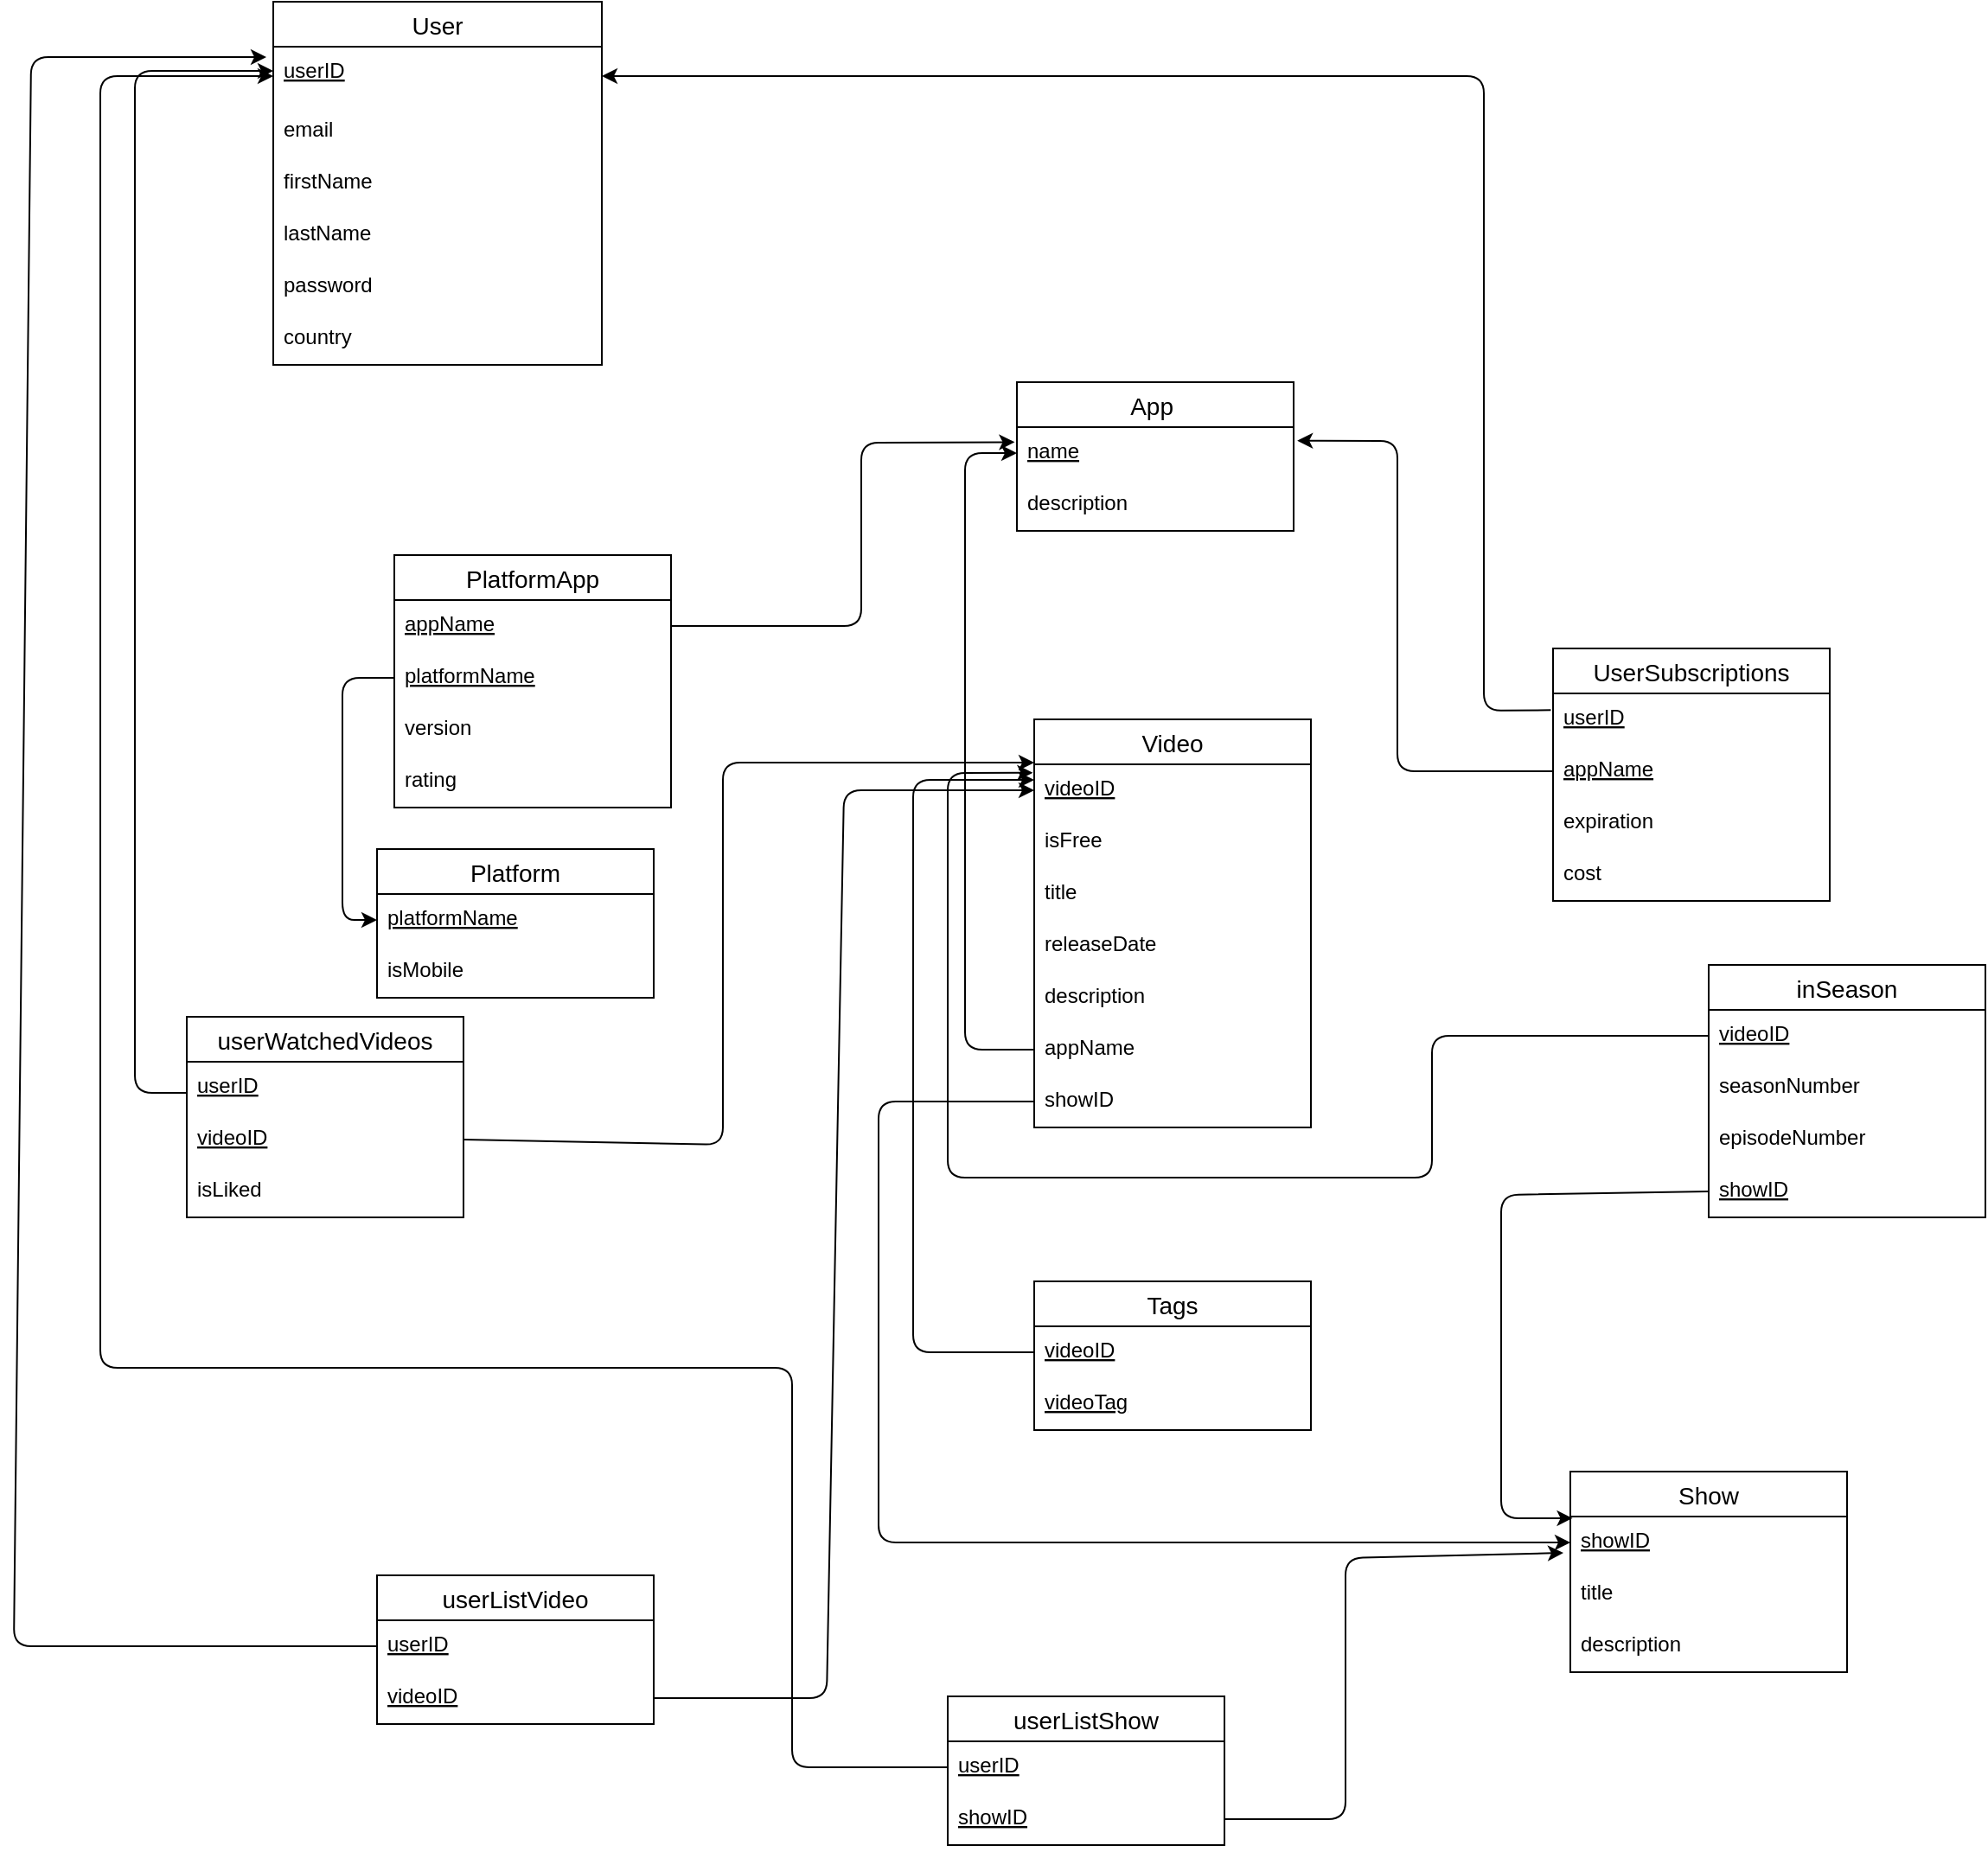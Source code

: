 <mxfile version="13.9.2" type="device"><diagram id="w6W8UkdLpYpGSiatsB80" name="Page-1"><mxGraphModel dx="2354" dy="1678" grid="1" gridSize="10" guides="1" tooltips="1" connect="1" arrows="1" fold="1" page="1" pageScale="1" pageWidth="850" pageHeight="1100" math="0" shadow="0"><root><mxCell id="0"/><mxCell id="1" parent="0"/><mxCell id="RbXXroxLrPBSbGj9Hs6m-1" value="User" style="swimlane;fontStyle=0;childLayout=stackLayout;horizontal=1;startSize=26;horizontalStack=0;resizeParent=1;resizeParentMax=0;resizeLast=0;collapsible=1;marginBottom=0;align=center;fontSize=14;" parent="1" vertex="1"><mxGeometry x="100" y="-110" width="190" height="210" as="geometry"/></mxCell><mxCell id="RbXXroxLrPBSbGj9Hs6m-2" value="userID" style="text;strokeColor=none;fillColor=none;spacingLeft=4;spacingRight=4;overflow=hidden;rotatable=0;points=[[0,0.5],[1,0.5]];portConstraint=eastwest;fontSize=12;fontStyle=4" parent="RbXXroxLrPBSbGj9Hs6m-1" vertex="1"><mxGeometry y="26" width="190" height="34" as="geometry"/></mxCell><mxCell id="RbXXroxLrPBSbGj9Hs6m-3" value="email" style="text;strokeColor=none;fillColor=none;spacingLeft=4;spacingRight=4;overflow=hidden;rotatable=0;points=[[0,0.5],[1,0.5]];portConstraint=eastwest;fontSize=12;" parent="RbXXroxLrPBSbGj9Hs6m-1" vertex="1"><mxGeometry y="60" width="190" height="30" as="geometry"/></mxCell><mxCell id="RbXXroxLrPBSbGj9Hs6m-4" value="firstName" style="text;strokeColor=none;fillColor=none;spacingLeft=4;spacingRight=4;overflow=hidden;rotatable=0;points=[[0,0.5],[1,0.5]];portConstraint=eastwest;fontSize=12;" parent="RbXXroxLrPBSbGj9Hs6m-1" vertex="1"><mxGeometry y="90" width="190" height="30" as="geometry"/></mxCell><mxCell id="RbXXroxLrPBSbGj9Hs6m-5" value="lastName" style="text;strokeColor=none;fillColor=none;spacingLeft=4;spacingRight=4;overflow=hidden;rotatable=0;points=[[0,0.5],[1,0.5]];portConstraint=eastwest;fontSize=12;" parent="RbXXroxLrPBSbGj9Hs6m-1" vertex="1"><mxGeometry y="120" width="190" height="30" as="geometry"/></mxCell><mxCell id="RbXXroxLrPBSbGj9Hs6m-6" value="password" style="text;strokeColor=none;fillColor=none;spacingLeft=4;spacingRight=4;overflow=hidden;rotatable=0;points=[[0,0.5],[1,0.5]];portConstraint=eastwest;fontSize=12;" parent="RbXXroxLrPBSbGj9Hs6m-1" vertex="1"><mxGeometry y="150" width="190" height="30" as="geometry"/></mxCell><mxCell id="RbXXroxLrPBSbGj9Hs6m-7" value="country" style="text;strokeColor=none;fillColor=none;spacingLeft=4;spacingRight=4;overflow=hidden;rotatable=0;points=[[0,0.5],[1,0.5]];portConstraint=eastwest;fontSize=12;" parent="RbXXroxLrPBSbGj9Hs6m-1" vertex="1"><mxGeometry y="180" width="190" height="30" as="geometry"/></mxCell><mxCell id="RbXXroxLrPBSbGj9Hs6m-8" value="App " style="swimlane;fontStyle=0;childLayout=stackLayout;horizontal=1;startSize=26;horizontalStack=0;resizeParent=1;resizeParentMax=0;resizeLast=0;collapsible=1;marginBottom=0;align=center;fontSize=14;" parent="1" vertex="1"><mxGeometry x="530" y="110" width="160" height="86" as="geometry"/></mxCell><mxCell id="RbXXroxLrPBSbGj9Hs6m-9" value="name" style="text;strokeColor=none;fillColor=none;spacingLeft=4;spacingRight=4;overflow=hidden;rotatable=0;points=[[0,0.5],[1,0.5]];portConstraint=eastwest;fontSize=12;fontStyle=4" parent="RbXXroxLrPBSbGj9Hs6m-8" vertex="1"><mxGeometry y="26" width="160" height="30" as="geometry"/></mxCell><mxCell id="RbXXroxLrPBSbGj9Hs6m-10" value="description" style="text;strokeColor=none;fillColor=none;spacingLeft=4;spacingRight=4;overflow=hidden;rotatable=0;points=[[0,0.5],[1,0.5]];portConstraint=eastwest;fontSize=12;" parent="RbXXroxLrPBSbGj9Hs6m-8" vertex="1"><mxGeometry y="56" width="160" height="30" as="geometry"/></mxCell><mxCell id="RbXXroxLrPBSbGj9Hs6m-11" value="Platform" style="swimlane;fontStyle=0;childLayout=stackLayout;horizontal=1;startSize=26;horizontalStack=0;resizeParent=1;resizeParentMax=0;resizeLast=0;collapsible=1;marginBottom=0;align=center;fontSize=14;" parent="1" vertex="1"><mxGeometry x="160" y="380" width="160" height="86" as="geometry"/></mxCell><mxCell id="RbXXroxLrPBSbGj9Hs6m-12" value="platformName" style="text;strokeColor=none;fillColor=none;spacingLeft=4;spacingRight=4;overflow=hidden;rotatable=0;points=[[0,0.5],[1,0.5]];portConstraint=eastwest;fontSize=12;fontStyle=4" parent="RbXXroxLrPBSbGj9Hs6m-11" vertex="1"><mxGeometry y="26" width="160" height="30" as="geometry"/></mxCell><mxCell id="RbXXroxLrPBSbGj9Hs6m-13" value="isMobile" style="text;strokeColor=none;fillColor=none;spacingLeft=4;spacingRight=4;overflow=hidden;rotatable=0;points=[[0,0.5],[1,0.5]];portConstraint=eastwest;fontSize=12;" parent="RbXXroxLrPBSbGj9Hs6m-11" vertex="1"><mxGeometry y="56" width="160" height="30" as="geometry"/></mxCell><mxCell id="RbXXroxLrPBSbGj9Hs6m-14" value="Video" style="swimlane;fontStyle=0;childLayout=stackLayout;horizontal=1;startSize=26;horizontalStack=0;resizeParent=1;resizeParentMax=0;resizeLast=0;collapsible=1;marginBottom=0;align=center;fontSize=14;" parent="1" vertex="1"><mxGeometry x="540" y="305" width="160" height="236" as="geometry"/></mxCell><mxCell id="RbXXroxLrPBSbGj9Hs6m-15" value="videoID" style="text;strokeColor=none;fillColor=none;spacingLeft=4;spacingRight=4;overflow=hidden;rotatable=0;points=[[0,0.5],[1,0.5]];portConstraint=eastwest;fontSize=12;fontStyle=4" parent="RbXXroxLrPBSbGj9Hs6m-14" vertex="1"><mxGeometry y="26" width="160" height="30" as="geometry"/></mxCell><mxCell id="RbXXroxLrPBSbGj9Hs6m-16" value="isFree" style="text;strokeColor=none;fillColor=none;spacingLeft=4;spacingRight=4;overflow=hidden;rotatable=0;points=[[0,0.5],[1,0.5]];portConstraint=eastwest;fontSize=12;" parent="RbXXroxLrPBSbGj9Hs6m-14" vertex="1"><mxGeometry y="56" width="160" height="30" as="geometry"/></mxCell><mxCell id="RbXXroxLrPBSbGj9Hs6m-17" value="title" style="text;strokeColor=none;fillColor=none;spacingLeft=4;spacingRight=4;overflow=hidden;rotatable=0;points=[[0,0.5],[1,0.5]];portConstraint=eastwest;fontSize=12;" parent="RbXXroxLrPBSbGj9Hs6m-14" vertex="1"><mxGeometry y="86" width="160" height="30" as="geometry"/></mxCell><mxCell id="RbXXroxLrPBSbGj9Hs6m-18" value="releaseDate" style="text;strokeColor=none;fillColor=none;spacingLeft=4;spacingRight=4;overflow=hidden;rotatable=0;points=[[0,0.5],[1,0.5]];portConstraint=eastwest;fontSize=12;" parent="RbXXroxLrPBSbGj9Hs6m-14" vertex="1"><mxGeometry y="116" width="160" height="30" as="geometry"/></mxCell><mxCell id="RbXXroxLrPBSbGj9Hs6m-19" value="description" style="text;strokeColor=none;fillColor=none;spacingLeft=4;spacingRight=4;overflow=hidden;rotatable=0;points=[[0,0.5],[1,0.5]];portConstraint=eastwest;fontSize=12;" parent="RbXXroxLrPBSbGj9Hs6m-14" vertex="1"><mxGeometry y="146" width="160" height="30" as="geometry"/></mxCell><mxCell id="RbXXroxLrPBSbGj9Hs6m-20" value="appName" style="text;strokeColor=none;fillColor=none;spacingLeft=4;spacingRight=4;overflow=hidden;rotatable=0;points=[[0,0.5],[1,0.5]];portConstraint=eastwest;fontSize=12;" parent="RbXXroxLrPBSbGj9Hs6m-14" vertex="1"><mxGeometry y="176" width="160" height="30" as="geometry"/></mxCell><mxCell id="RbXXroxLrPBSbGj9Hs6m-21" value="showID" style="text;strokeColor=none;fillColor=none;spacingLeft=4;spacingRight=4;overflow=hidden;rotatable=0;points=[[0,0.5],[1,0.5]];portConstraint=eastwest;fontSize=12;" parent="RbXXroxLrPBSbGj9Hs6m-14" vertex="1"><mxGeometry y="206" width="160" height="30" as="geometry"/></mxCell><mxCell id="RbXXroxLrPBSbGj9Hs6m-22" value="Show" style="swimlane;fontStyle=0;childLayout=stackLayout;horizontal=1;startSize=26;horizontalStack=0;resizeParent=1;resizeParentMax=0;resizeLast=0;collapsible=1;marginBottom=0;align=center;fontSize=14;" parent="1" vertex="1"><mxGeometry x="850" y="740" width="160" height="116" as="geometry"/></mxCell><mxCell id="RbXXroxLrPBSbGj9Hs6m-23" value="showID" style="text;strokeColor=none;fillColor=none;spacingLeft=4;spacingRight=4;overflow=hidden;rotatable=0;points=[[0,0.5],[1,0.5]];portConstraint=eastwest;fontSize=12;fontStyle=4" parent="RbXXroxLrPBSbGj9Hs6m-22" vertex="1"><mxGeometry y="26" width="160" height="30" as="geometry"/></mxCell><mxCell id="RbXXroxLrPBSbGj9Hs6m-24" value="title" style="text;strokeColor=none;fillColor=none;spacingLeft=4;spacingRight=4;overflow=hidden;rotatable=0;points=[[0,0.5],[1,0.5]];portConstraint=eastwest;fontSize=12;" parent="RbXXroxLrPBSbGj9Hs6m-22" vertex="1"><mxGeometry y="56" width="160" height="30" as="geometry"/></mxCell><mxCell id="RbXXroxLrPBSbGj9Hs6m-25" value="description" style="text;strokeColor=none;fillColor=none;spacingLeft=4;spacingRight=4;overflow=hidden;rotatable=0;points=[[0,0.5],[1,0.5]];portConstraint=eastwest;fontSize=12;" parent="RbXXroxLrPBSbGj9Hs6m-22" vertex="1"><mxGeometry y="86" width="160" height="30" as="geometry"/></mxCell><mxCell id="RbXXroxLrPBSbGj9Hs6m-33" value="" style="endArrow=classic;html=1;exitX=0;exitY=0.5;exitDx=0;exitDy=0;entryX=0.008;entryY=0.033;entryDx=0;entryDy=0;entryPerimeter=0;" parent="1" source="a5I6kX4zb-bbhJ0BiaYt-15" target="RbXXroxLrPBSbGj9Hs6m-23" edge="1"><mxGeometry width="50" height="50" relative="1" as="geometry"><mxPoint x="1070" y="578" as="sourcePoint"/><mxPoint x="750" y="770" as="targetPoint"/><Array as="points"><mxPoint x="810" y="580"/><mxPoint x="810" y="767"/></Array></mxGeometry></mxCell><mxCell id="RbXXroxLrPBSbGj9Hs6m-34" value="" style="endArrow=classic;html=1;exitX=0;exitY=0.5;exitDx=0;exitDy=0;entryX=0;entryY=0.5;entryDx=0;entryDy=0;" parent="1" source="RbXXroxLrPBSbGj9Hs6m-20" target="RbXXroxLrPBSbGj9Hs6m-9" edge="1"><mxGeometry width="50" height="50" relative="1" as="geometry"><mxPoint x="520" y="320" as="sourcePoint"/><mxPoint x="570" y="270" as="targetPoint"/><Array as="points"><mxPoint x="500" y="496"/><mxPoint x="500" y="151"/></Array></mxGeometry></mxCell><mxCell id="RbXXroxLrPBSbGj9Hs6m-35" value="" style="endArrow=classic;html=1;exitX=0;exitY=0.5;exitDx=0;exitDy=0;entryX=0;entryY=0.5;entryDx=0;entryDy=0;" parent="1" source="RbXXroxLrPBSbGj9Hs6m-21" target="RbXXroxLrPBSbGj9Hs6m-23" edge="1"><mxGeometry width="50" height="50" relative="1" as="geometry"><mxPoint x="490" y="650" as="sourcePoint"/><mxPoint x="750" y="780" as="targetPoint"/><Array as="points"><mxPoint x="450" y="526"/><mxPoint x="450" y="781"/></Array></mxGeometry></mxCell><mxCell id="RbXXroxLrPBSbGj9Hs6m-36" value="UserSubscriptions" style="swimlane;fontStyle=0;childLayout=stackLayout;horizontal=1;startSize=26;horizontalStack=0;resizeParent=1;resizeParentMax=0;resizeLast=0;collapsible=1;marginBottom=0;align=center;fontSize=14;" parent="1" vertex="1"><mxGeometry x="840" y="264" width="160" height="146" as="geometry"/></mxCell><mxCell id="RbXXroxLrPBSbGj9Hs6m-37" value="userID" style="text;strokeColor=none;fillColor=none;spacingLeft=4;spacingRight=4;overflow=hidden;rotatable=0;points=[[0,0.5],[1,0.5]];portConstraint=eastwest;fontSize=12;fontStyle=4" parent="RbXXroxLrPBSbGj9Hs6m-36" vertex="1"><mxGeometry y="26" width="160" height="30" as="geometry"/></mxCell><mxCell id="RbXXroxLrPBSbGj9Hs6m-38" value="appName" style="text;strokeColor=none;fillColor=none;spacingLeft=4;spacingRight=4;overflow=hidden;rotatable=0;points=[[0,0.5],[1,0.5]];portConstraint=eastwest;fontSize=12;fontStyle=4" parent="RbXXroxLrPBSbGj9Hs6m-36" vertex="1"><mxGeometry y="56" width="160" height="30" as="geometry"/></mxCell><mxCell id="RbXXroxLrPBSbGj9Hs6m-39" value="expiration" style="text;strokeColor=none;fillColor=none;spacingLeft=4;spacingRight=4;overflow=hidden;rotatable=0;points=[[0,0.5],[1,0.5]];portConstraint=eastwest;fontSize=12;" parent="RbXXroxLrPBSbGj9Hs6m-36" vertex="1"><mxGeometry y="86" width="160" height="30" as="geometry"/></mxCell><mxCell id="RbXXroxLrPBSbGj9Hs6m-40" value="cost" style="text;strokeColor=none;fillColor=none;spacingLeft=4;spacingRight=4;overflow=hidden;rotatable=0;points=[[0,0.5],[1,0.5]];portConstraint=eastwest;fontSize=12;" parent="RbXXroxLrPBSbGj9Hs6m-36" vertex="1"><mxGeometry y="116" width="160" height="30" as="geometry"/></mxCell><mxCell id="RbXXroxLrPBSbGj9Hs6m-41" value="" style="endArrow=classic;html=1;exitX=-0.008;exitY=0.322;exitDx=0;exitDy=0;exitPerimeter=0;entryX=1;entryY=0.5;entryDx=0;entryDy=0;" parent="1" source="RbXXroxLrPBSbGj9Hs6m-37" target="RbXXroxLrPBSbGj9Hs6m-2" edge="1"><mxGeometry width="50" height="50" relative="1" as="geometry"><mxPoint x="490" y="260" as="sourcePoint"/><mxPoint x="680" y="60" as="targetPoint"/><Array as="points"><mxPoint x="800" y="300"/><mxPoint x="800" y="-67"/></Array></mxGeometry></mxCell><mxCell id="RbXXroxLrPBSbGj9Hs6m-42" value="" style="endArrow=classic;html=1;exitX=0;exitY=0.5;exitDx=0;exitDy=0;entryX=1.013;entryY=0.261;entryDx=0;entryDy=0;entryPerimeter=0;" parent="1" source="RbXXroxLrPBSbGj9Hs6m-38" target="RbXXroxLrPBSbGj9Hs6m-9" edge="1"><mxGeometry width="50" height="50" relative="1" as="geometry"><mxPoint x="490" y="330" as="sourcePoint"/><mxPoint x="720" y="140" as="targetPoint"/><Array as="points"><mxPoint x="750" y="335"/><mxPoint x="750" y="280"/><mxPoint x="750" y="144"/></Array></mxGeometry></mxCell><mxCell id="RbXXroxLrPBSbGj9Hs6m-43" value="PlatformApp" style="swimlane;fontStyle=0;childLayout=stackLayout;horizontal=1;startSize=26;horizontalStack=0;resizeParent=1;resizeParentMax=0;resizeLast=0;collapsible=1;marginBottom=0;align=center;fontSize=14;" parent="1" vertex="1"><mxGeometry x="170" y="210" width="160" height="146" as="geometry"/></mxCell><mxCell id="RbXXroxLrPBSbGj9Hs6m-44" value="appName" style="text;strokeColor=none;fillColor=none;spacingLeft=4;spacingRight=4;overflow=hidden;rotatable=0;points=[[0,0.5],[1,0.5]];portConstraint=eastwest;fontSize=12;fontStyle=4" parent="RbXXroxLrPBSbGj9Hs6m-43" vertex="1"><mxGeometry y="26" width="160" height="30" as="geometry"/></mxCell><mxCell id="RbXXroxLrPBSbGj9Hs6m-45" value="platformName" style="text;strokeColor=none;fillColor=none;spacingLeft=4;spacingRight=4;overflow=hidden;rotatable=0;points=[[0,0.5],[1,0.5]];portConstraint=eastwest;fontSize=12;fontStyle=4" parent="RbXXroxLrPBSbGj9Hs6m-43" vertex="1"><mxGeometry y="56" width="160" height="30" as="geometry"/></mxCell><mxCell id="RbXXroxLrPBSbGj9Hs6m-46" value="version" style="text;strokeColor=none;fillColor=none;spacingLeft=4;spacingRight=4;overflow=hidden;rotatable=0;points=[[0,0.5],[1,0.5]];portConstraint=eastwest;fontSize=12;" parent="RbXXroxLrPBSbGj9Hs6m-43" vertex="1"><mxGeometry y="86" width="160" height="30" as="geometry"/></mxCell><mxCell id="RbXXroxLrPBSbGj9Hs6m-47" value="rating" style="text;strokeColor=none;fillColor=none;spacingLeft=4;spacingRight=4;overflow=hidden;rotatable=0;points=[[0,0.5],[1,0.5]];portConstraint=eastwest;fontSize=12;" parent="RbXXroxLrPBSbGj9Hs6m-43" vertex="1"><mxGeometry y="116" width="160" height="30" as="geometry"/></mxCell><mxCell id="RbXXroxLrPBSbGj9Hs6m-48" value="" style="endArrow=classic;html=1;entryX=-0.008;entryY=0.289;entryDx=0;entryDy=0;entryPerimeter=0;exitX=1;exitY=0.5;exitDx=0;exitDy=0;" parent="1" source="RbXXroxLrPBSbGj9Hs6m-44" target="RbXXroxLrPBSbGj9Hs6m-9" edge="1"><mxGeometry width="50" height="50" relative="1" as="geometry"><mxPoint x="490" y="251" as="sourcePoint"/><mxPoint x="540" y="160" as="targetPoint"/><Array as="points"><mxPoint x="440" y="251"/><mxPoint x="440" y="145"/></Array></mxGeometry></mxCell><mxCell id="RbXXroxLrPBSbGj9Hs6m-49" value="" style="endArrow=classic;html=1;exitX=0;exitY=0.5;exitDx=0;exitDy=0;entryX=0;entryY=0.5;entryDx=0;entryDy=0;" parent="1" source="RbXXroxLrPBSbGj9Hs6m-45" target="RbXXroxLrPBSbGj9Hs6m-12" edge="1"><mxGeometry width="50" height="50" relative="1" as="geometry"><mxPoint x="490" y="290" as="sourcePoint"/><mxPoint x="540" y="240" as="targetPoint"/><Array as="points"><mxPoint x="140" y="281"/><mxPoint x="140" y="421"/></Array></mxGeometry></mxCell><mxCell id="RbXXroxLrPBSbGj9Hs6m-50" value="userListVideo" style="swimlane;fontStyle=0;childLayout=stackLayout;horizontal=1;startSize=26;horizontalStack=0;resizeParent=1;resizeParentMax=0;resizeLast=0;collapsible=1;marginBottom=0;align=center;fontSize=14;" parent="1" vertex="1"><mxGeometry x="160" y="800" width="160" height="86" as="geometry"/></mxCell><mxCell id="RbXXroxLrPBSbGj9Hs6m-51" value="userID" style="text;strokeColor=none;fillColor=none;spacingLeft=4;spacingRight=4;overflow=hidden;rotatable=0;points=[[0,0.5],[1,0.5]];portConstraint=eastwest;fontSize=12;fontStyle=4" parent="RbXXroxLrPBSbGj9Hs6m-50" vertex="1"><mxGeometry y="26" width="160" height="30" as="geometry"/></mxCell><mxCell id="RbXXroxLrPBSbGj9Hs6m-52" value="videoID" style="text;strokeColor=none;fillColor=none;spacingLeft=4;spacingRight=4;overflow=hidden;rotatable=0;points=[[0,0.5],[1,0.5]];portConstraint=eastwest;fontSize=12;fontStyle=4" parent="RbXXroxLrPBSbGj9Hs6m-50" vertex="1"><mxGeometry y="56" width="160" height="30" as="geometry"/></mxCell><mxCell id="RbXXroxLrPBSbGj9Hs6m-53" value="userListShow" style="swimlane;fontStyle=0;childLayout=stackLayout;horizontal=1;startSize=26;horizontalStack=0;resizeParent=1;resizeParentMax=0;resizeLast=0;collapsible=1;marginBottom=0;align=center;fontSize=14;" parent="1" vertex="1"><mxGeometry x="490" y="870" width="160" height="86" as="geometry"/></mxCell><mxCell id="RbXXroxLrPBSbGj9Hs6m-54" value="userID" style="text;strokeColor=none;fillColor=none;spacingLeft=4;spacingRight=4;overflow=hidden;rotatable=0;points=[[0,0.5],[1,0.5]];portConstraint=eastwest;fontSize=12;fontStyle=4" parent="RbXXroxLrPBSbGj9Hs6m-53" vertex="1"><mxGeometry y="26" width="160" height="30" as="geometry"/></mxCell><mxCell id="RbXXroxLrPBSbGj9Hs6m-55" value="showID" style="text;strokeColor=none;fillColor=none;spacingLeft=4;spacingRight=4;overflow=hidden;rotatable=0;points=[[0,0.5],[1,0.5]];portConstraint=eastwest;fontSize=12;fontStyle=4" parent="RbXXroxLrPBSbGj9Hs6m-53" vertex="1"><mxGeometry y="56" width="160" height="30" as="geometry"/></mxCell><mxCell id="RbXXroxLrPBSbGj9Hs6m-56" value="" style="endArrow=classic;html=1;exitX=1;exitY=0.5;exitDx=0;exitDy=0;" parent="1" source="RbXXroxLrPBSbGj9Hs6m-55" edge="1"><mxGeometry width="50" height="50" relative="1" as="geometry"><mxPoint x="570" y="850" as="sourcePoint"/><mxPoint x="846" y="787" as="targetPoint"/><Array as="points"><mxPoint x="720" y="941"/><mxPoint x="720" y="790"/></Array></mxGeometry></mxCell><mxCell id="RbXXroxLrPBSbGj9Hs6m-57" value="" style="endArrow=classic;html=1;exitX=0;exitY=0.5;exitDx=0;exitDy=0;entryX=0;entryY=0.5;entryDx=0;entryDy=0;" parent="1" source="RbXXroxLrPBSbGj9Hs6m-54" target="RbXXroxLrPBSbGj9Hs6m-2" edge="1"><mxGeometry width="50" height="50" relative="1" as="geometry"><mxPoint x="470" y="680" as="sourcePoint"/><mxPoint x="10" y="-130" as="targetPoint"/><Array as="points"><mxPoint x="400" y="911"/><mxPoint x="400" y="680"/><mxPoint y="680"/><mxPoint y="-67"/></Array></mxGeometry></mxCell><mxCell id="RbXXroxLrPBSbGj9Hs6m-58" value="" style="endArrow=classic;html=1;exitX=0;exitY=0.5;exitDx=0;exitDy=0;" parent="1" source="RbXXroxLrPBSbGj9Hs6m-51" edge="1"><mxGeometry width="50" height="50" relative="1" as="geometry"><mxPoint x="470" y="750" as="sourcePoint"/><mxPoint x="96" y="-78" as="targetPoint"/><Array as="points"><mxPoint x="-50" y="841"/><mxPoint x="-40" y="-78"/></Array></mxGeometry></mxCell><mxCell id="RbXXroxLrPBSbGj9Hs6m-59" value="userWatchedVideos" style="swimlane;fontStyle=0;childLayout=stackLayout;horizontal=1;startSize=26;horizontalStack=0;resizeParent=1;resizeParentMax=0;resizeLast=0;collapsible=1;marginBottom=0;align=center;fontSize=14;" parent="1" vertex="1"><mxGeometry x="50" y="477" width="160" height="116" as="geometry"/></mxCell><mxCell id="RbXXroxLrPBSbGj9Hs6m-60" value="userID" style="text;strokeColor=none;fillColor=none;spacingLeft=4;spacingRight=4;overflow=hidden;rotatable=0;points=[[0,0.5],[1,0.5]];portConstraint=eastwest;fontSize=12;fontStyle=4" parent="RbXXroxLrPBSbGj9Hs6m-59" vertex="1"><mxGeometry y="26" width="160" height="30" as="geometry"/></mxCell><mxCell id="RbXXroxLrPBSbGj9Hs6m-61" value="videoID" style="text;strokeColor=none;fillColor=none;spacingLeft=4;spacingRight=4;overflow=hidden;rotatable=0;points=[[0,0.5],[1,0.5]];portConstraint=eastwest;fontSize=12;fontStyle=4" parent="RbXXroxLrPBSbGj9Hs6m-59" vertex="1"><mxGeometry y="56" width="160" height="30" as="geometry"/></mxCell><mxCell id="RbXXroxLrPBSbGj9Hs6m-62" value="isLiked" style="text;strokeColor=none;fillColor=none;spacingLeft=4;spacingRight=4;overflow=hidden;rotatable=0;points=[[0,0.5],[1,0.5]];portConstraint=eastwest;fontSize=12;" parent="RbXXroxLrPBSbGj9Hs6m-59" vertex="1"><mxGeometry y="86" width="160" height="30" as="geometry"/></mxCell><mxCell id="RbXXroxLrPBSbGj9Hs6m-63" value="" style="endArrow=classic;html=1;exitX=1;exitY=0.5;exitDx=0;exitDy=0;entryX=0;entryY=0.106;entryDx=0;entryDy=0;entryPerimeter=0;" parent="1" source="RbXXroxLrPBSbGj9Hs6m-61" target="RbXXroxLrPBSbGj9Hs6m-14" edge="1"><mxGeometry width="50" height="50" relative="1" as="geometry"><mxPoint x="580" y="520" as="sourcePoint"/><mxPoint x="630" y="470" as="targetPoint"/><Array as="points"><mxPoint x="360" y="551"/><mxPoint x="360" y="330"/><mxPoint x="480" y="330"/></Array></mxGeometry></mxCell><mxCell id="RbXXroxLrPBSbGj9Hs6m-64" value="" style="endArrow=classic;html=1;" parent="1" edge="1"><mxGeometry width="50" height="50" relative="1" as="geometry"><mxPoint x="50" y="521" as="sourcePoint"/><mxPoint x="100" y="-70" as="targetPoint"/><Array as="points"><mxPoint x="20" y="521"/><mxPoint x="20" y="230"/><mxPoint x="20" y="-70"/></Array></mxGeometry></mxCell><mxCell id="RbXXroxLrPBSbGj9Hs6m-65" value="Tags" style="swimlane;fontStyle=0;childLayout=stackLayout;horizontal=1;startSize=26;horizontalStack=0;resizeParent=1;resizeParentMax=0;resizeLast=0;collapsible=1;marginBottom=0;align=center;fontSize=14;" parent="1" vertex="1"><mxGeometry x="540" y="630" width="160" height="86" as="geometry"/></mxCell><mxCell id="RbXXroxLrPBSbGj9Hs6m-66" value="videoID" style="text;strokeColor=none;fillColor=none;spacingLeft=4;spacingRight=4;overflow=hidden;rotatable=0;points=[[0,0.5],[1,0.5]];portConstraint=eastwest;fontSize=12;fontStyle=4" parent="RbXXroxLrPBSbGj9Hs6m-65" vertex="1"><mxGeometry y="26" width="160" height="30" as="geometry"/></mxCell><mxCell id="RbXXroxLrPBSbGj9Hs6m-67" value="videoTag" style="text;strokeColor=none;fillColor=none;spacingLeft=4;spacingRight=4;overflow=hidden;rotatable=0;points=[[0,0.5],[1,0.5]];portConstraint=eastwest;fontSize=12;fontStyle=4" parent="RbXXroxLrPBSbGj9Hs6m-65" vertex="1"><mxGeometry y="56" width="160" height="30" as="geometry"/></mxCell><mxCell id="RbXXroxLrPBSbGj9Hs6m-68" value="" style="endArrow=classic;html=1;exitX=0;exitY=0.5;exitDx=0;exitDy=0;entryX=0;entryY=0.3;entryDx=0;entryDy=0;entryPerimeter=0;" parent="1" source="RbXXroxLrPBSbGj9Hs6m-66" target="RbXXroxLrPBSbGj9Hs6m-15" edge="1"><mxGeometry width="50" height="50" relative="1" as="geometry"><mxPoint x="720" y="550" as="sourcePoint"/><mxPoint x="770" y="500" as="targetPoint"/><Array as="points"><mxPoint x="470" y="671"/><mxPoint x="470" y="340"/></Array></mxGeometry></mxCell><mxCell id="RbXXroxLrPBSbGj9Hs6m-69" value="" style="endArrow=classic;html=1;exitX=1;exitY=0.5;exitDx=0;exitDy=0;entryX=0;entryY=0.5;entryDx=0;entryDy=0;" parent="1" source="RbXXroxLrPBSbGj9Hs6m-52" target="RbXXroxLrPBSbGj9Hs6m-15" edge="1"><mxGeometry width="50" height="50" relative="1" as="geometry"><mxPoint x="430" y="440" as="sourcePoint"/><mxPoint x="530" y="360" as="targetPoint"/><Array as="points"><mxPoint x="420" y="871"/><mxPoint x="430" y="346"/></Array></mxGeometry></mxCell><mxCell id="a5I6kX4zb-bbhJ0BiaYt-12" value="inSeason" style="swimlane;fontStyle=0;childLayout=stackLayout;horizontal=1;startSize=26;horizontalStack=0;resizeParent=1;resizeParentMax=0;resizeLast=0;collapsible=1;marginBottom=0;align=center;fontSize=14;" vertex="1" parent="1"><mxGeometry x="930" y="447" width="160" height="146" as="geometry"/></mxCell><mxCell id="a5I6kX4zb-bbhJ0BiaYt-13" value="videoID" style="text;strokeColor=none;fillColor=none;spacingLeft=4;spacingRight=4;overflow=hidden;rotatable=0;points=[[0,0.5],[1,0.5]];portConstraint=eastwest;fontSize=12;fontStyle=4" vertex="1" parent="a5I6kX4zb-bbhJ0BiaYt-12"><mxGeometry y="26" width="160" height="30" as="geometry"/></mxCell><mxCell id="a5I6kX4zb-bbhJ0BiaYt-14" value="seasonNumber" style="text;strokeColor=none;fillColor=none;spacingLeft=4;spacingRight=4;overflow=hidden;rotatable=0;points=[[0,0.5],[1,0.5]];portConstraint=eastwest;fontSize=12;" vertex="1" parent="a5I6kX4zb-bbhJ0BiaYt-12"><mxGeometry y="56" width="160" height="30" as="geometry"/></mxCell><mxCell id="a5I6kX4zb-bbhJ0BiaYt-16" value="episodeNumber" style="text;strokeColor=none;fillColor=none;spacingLeft=4;spacingRight=4;overflow=hidden;rotatable=0;points=[[0,0.5],[1,0.5]];portConstraint=eastwest;fontSize=12;" vertex="1" parent="a5I6kX4zb-bbhJ0BiaYt-12"><mxGeometry y="86" width="160" height="30" as="geometry"/></mxCell><mxCell id="a5I6kX4zb-bbhJ0BiaYt-15" value="showID" style="text;strokeColor=none;fillColor=none;spacingLeft=4;spacingRight=4;overflow=hidden;rotatable=0;points=[[0,0.5],[1,0.5]];portConstraint=eastwest;fontSize=12;fontStyle=4" vertex="1" parent="a5I6kX4zb-bbhJ0BiaYt-12"><mxGeometry y="116" width="160" height="30" as="geometry"/></mxCell><mxCell id="a5I6kX4zb-bbhJ0BiaYt-17" value="" style="endArrow=classic;html=1;exitX=0;exitY=0.5;exitDx=0;exitDy=0;entryX=-0.005;entryY=0.163;entryDx=0;entryDy=0;entryPerimeter=0;" edge="1" parent="1" source="a5I6kX4zb-bbhJ0BiaYt-13" target="RbXXroxLrPBSbGj9Hs6m-15"><mxGeometry width="50" height="50" relative="1" as="geometry"><mxPoint x="1010" y="620" as="sourcePoint"/><mxPoint x="490" y="340" as="targetPoint"/><Array as="points"><mxPoint x="770" y="488"/><mxPoint x="770" y="570"/><mxPoint x="490" y="570"/><mxPoint x="490" y="336"/></Array></mxGeometry></mxCell></root></mxGraphModel></diagram></mxfile>